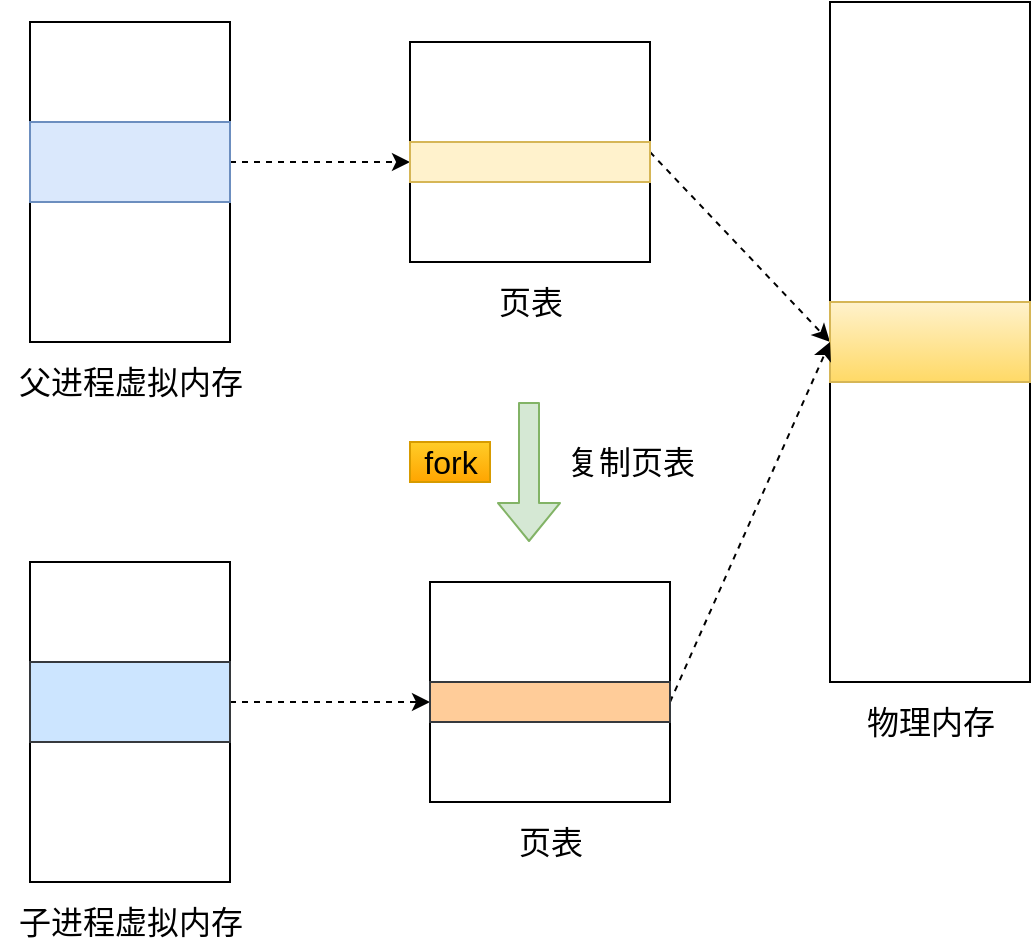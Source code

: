 <mxfile version="14.6.11" type="github">
  <diagram id="toY-e3uTFDZVHp-Q8oSq" name="第 1 页">
    <mxGraphModel dx="946" dy="558" grid="1" gridSize="10" guides="1" tooltips="1" connect="1" arrows="1" fold="1" page="1" pageScale="1" pageWidth="827" pageHeight="1169" math="0" shadow="0">
      <root>
        <mxCell id="0" />
        <mxCell id="1" parent="0" />
        <mxCell id="X9gvBJ-JtvGbwsnBoQqe-10" value="" style="rounded=0;whiteSpace=wrap;html=1;fontSize=16;" vertex="1" parent="1">
          <mxGeometry x="330" y="200" width="120" height="110" as="geometry" />
        </mxCell>
        <mxCell id="X9gvBJ-JtvGbwsnBoQqe-1" value="" style="rounded=0;whiteSpace=wrap;html=1;fontSize=16;" vertex="1" parent="1">
          <mxGeometry x="140" y="190" width="100" height="160" as="geometry" />
        </mxCell>
        <mxCell id="X9gvBJ-JtvGbwsnBoQqe-11" style="rounded=0;orthogonalLoop=1;jettySize=auto;html=1;entryX=0;entryY=0.5;entryDx=0;entryDy=0;dashed=1;fontSize=16;" edge="1" parent="1" source="X9gvBJ-JtvGbwsnBoQqe-2" target="X9gvBJ-JtvGbwsnBoQqe-8">
          <mxGeometry relative="1" as="geometry" />
        </mxCell>
        <mxCell id="X9gvBJ-JtvGbwsnBoQqe-2" value="" style="rounded=0;whiteSpace=wrap;html=1;fontSize=16;strokeColor=#6c8ebf;fillColor=#dae8fc;" vertex="1" parent="1">
          <mxGeometry x="140" y="240" width="100" height="40" as="geometry" />
        </mxCell>
        <mxCell id="X9gvBJ-JtvGbwsnBoQqe-3" value="父进程虚拟内存" style="text;html=1;align=center;verticalAlign=middle;resizable=0;points=[];autosize=1;strokeColor=none;fontSize=16;" vertex="1" parent="1">
          <mxGeometry x="125" y="360" width="130" height="20" as="geometry" />
        </mxCell>
        <mxCell id="X9gvBJ-JtvGbwsnBoQqe-5" value="页表" style="text;html=1;align=center;verticalAlign=middle;resizable=0;points=[];autosize=1;strokeColor=none;fontSize=16;" vertex="1" parent="1">
          <mxGeometry x="365" y="320" width="50" height="20" as="geometry" />
        </mxCell>
        <mxCell id="X9gvBJ-JtvGbwsnBoQqe-15" style="rounded=0;orthogonalLoop=1;jettySize=auto;html=1;entryX=0;entryY=0.5;entryDx=0;entryDy=0;exitX=1;exitY=0.25;exitDx=0;exitDy=0;dashed=1;fontSize=16;" edge="1" parent="1" source="X9gvBJ-JtvGbwsnBoQqe-8" target="X9gvBJ-JtvGbwsnBoQqe-13">
          <mxGeometry relative="1" as="geometry" />
        </mxCell>
        <mxCell id="X9gvBJ-JtvGbwsnBoQqe-8" value="" style="rounded=0;whiteSpace=wrap;html=1;fontSize=16;fillColor=#fff2cc;strokeColor=#d6b656;" vertex="1" parent="1">
          <mxGeometry x="330" y="250" width="120" height="20" as="geometry" />
        </mxCell>
        <mxCell id="X9gvBJ-JtvGbwsnBoQqe-12" value="" style="rounded=0;whiteSpace=wrap;html=1;fontSize=16;" vertex="1" parent="1">
          <mxGeometry x="540" y="180" width="100" height="340" as="geometry" />
        </mxCell>
        <mxCell id="X9gvBJ-JtvGbwsnBoQqe-13" value="" style="rounded=0;whiteSpace=wrap;html=1;fontSize=16;fillColor=#fff2cc;strokeColor=#d6b656;gradientColor=#ffd966;" vertex="1" parent="1">
          <mxGeometry x="540" y="330" width="100" height="40" as="geometry" />
        </mxCell>
        <mxCell id="X9gvBJ-JtvGbwsnBoQqe-14" value="物理内存" style="text;html=1;align=center;verticalAlign=middle;resizable=0;points=[];autosize=1;strokeColor=none;fontSize=16;" vertex="1" parent="1">
          <mxGeometry x="550" y="530" width="80" height="20" as="geometry" />
        </mxCell>
        <mxCell id="X9gvBJ-JtvGbwsnBoQqe-17" value="" style="shape=flexArrow;endArrow=classic;html=1;fontSize=16;fillColor=#d5e8d4;strokeColor=#82b366;" edge="1" parent="1">
          <mxGeometry width="50" height="50" relative="1" as="geometry">
            <mxPoint x="389.5" y="380" as="sourcePoint" />
            <mxPoint x="389.5" y="450" as="targetPoint" />
          </mxGeometry>
        </mxCell>
        <mxCell id="X9gvBJ-JtvGbwsnBoQqe-18" value="fork" style="text;html=1;align=center;verticalAlign=middle;resizable=0;points=[];autosize=1;strokeColor=#d79b00;fontSize=16;gradientColor=#ffa500;fillColor=#ffcd28;" vertex="1" parent="1">
          <mxGeometry x="330" y="400" width="40" height="20" as="geometry" />
        </mxCell>
        <mxCell id="X9gvBJ-JtvGbwsnBoQqe-19" value="" style="rounded=0;whiteSpace=wrap;html=1;fontSize=16;" vertex="1" parent="1">
          <mxGeometry x="340" y="470" width="120" height="110" as="geometry" />
        </mxCell>
        <mxCell id="X9gvBJ-JtvGbwsnBoQqe-20" value="" style="rounded=0;whiteSpace=wrap;html=1;fontSize=16;" vertex="1" parent="1">
          <mxGeometry x="140" y="460" width="100" height="160" as="geometry" />
        </mxCell>
        <mxCell id="X9gvBJ-JtvGbwsnBoQqe-21" style="rounded=0;orthogonalLoop=1;jettySize=auto;html=1;entryX=0;entryY=0.5;entryDx=0;entryDy=0;dashed=1;fontSize=16;" edge="1" parent="1" source="X9gvBJ-JtvGbwsnBoQqe-22" target="X9gvBJ-JtvGbwsnBoQqe-25">
          <mxGeometry relative="1" as="geometry" />
        </mxCell>
        <mxCell id="X9gvBJ-JtvGbwsnBoQqe-22" value="" style="rounded=0;whiteSpace=wrap;html=1;fontSize=16;strokeColor=#36393d;fillColor=#cce5ff;" vertex="1" parent="1">
          <mxGeometry x="140" y="510" width="100" height="40" as="geometry" />
        </mxCell>
        <mxCell id="X9gvBJ-JtvGbwsnBoQqe-23" value="子进程虚拟内存" style="text;html=1;align=center;verticalAlign=middle;resizable=0;points=[];autosize=1;strokeColor=none;fontSize=16;" vertex="1" parent="1">
          <mxGeometry x="125" y="630" width="130" height="20" as="geometry" />
        </mxCell>
        <mxCell id="X9gvBJ-JtvGbwsnBoQqe-24" value="页表" style="text;html=1;align=center;verticalAlign=middle;resizable=0;points=[];autosize=1;strokeColor=none;fontSize=16;" vertex="1" parent="1">
          <mxGeometry x="375" y="590" width="50" height="20" as="geometry" />
        </mxCell>
        <mxCell id="X9gvBJ-JtvGbwsnBoQqe-26" style="edgeStyle=none;rounded=0;orthogonalLoop=1;jettySize=auto;html=1;entryX=0;entryY=0.5;entryDx=0;entryDy=0;exitX=1;exitY=0.5;exitDx=0;exitDy=0;dashed=1;fontSize=16;" edge="1" parent="1" source="X9gvBJ-JtvGbwsnBoQqe-25" target="X9gvBJ-JtvGbwsnBoQqe-13">
          <mxGeometry relative="1" as="geometry" />
        </mxCell>
        <mxCell id="X9gvBJ-JtvGbwsnBoQqe-25" value="" style="rounded=0;whiteSpace=wrap;html=1;fontSize=16;fillColor=#ffcc99;strokeColor=#36393d;" vertex="1" parent="1">
          <mxGeometry x="340" y="520" width="120" height="20" as="geometry" />
        </mxCell>
        <mxCell id="X9gvBJ-JtvGbwsnBoQqe-27" value="复制页表" style="text;html=1;align=center;verticalAlign=middle;resizable=0;points=[];autosize=1;strokeColor=none;fontSize=16;" vertex="1" parent="1">
          <mxGeometry x="400" y="400" width="80" height="20" as="geometry" />
        </mxCell>
      </root>
    </mxGraphModel>
  </diagram>
</mxfile>
